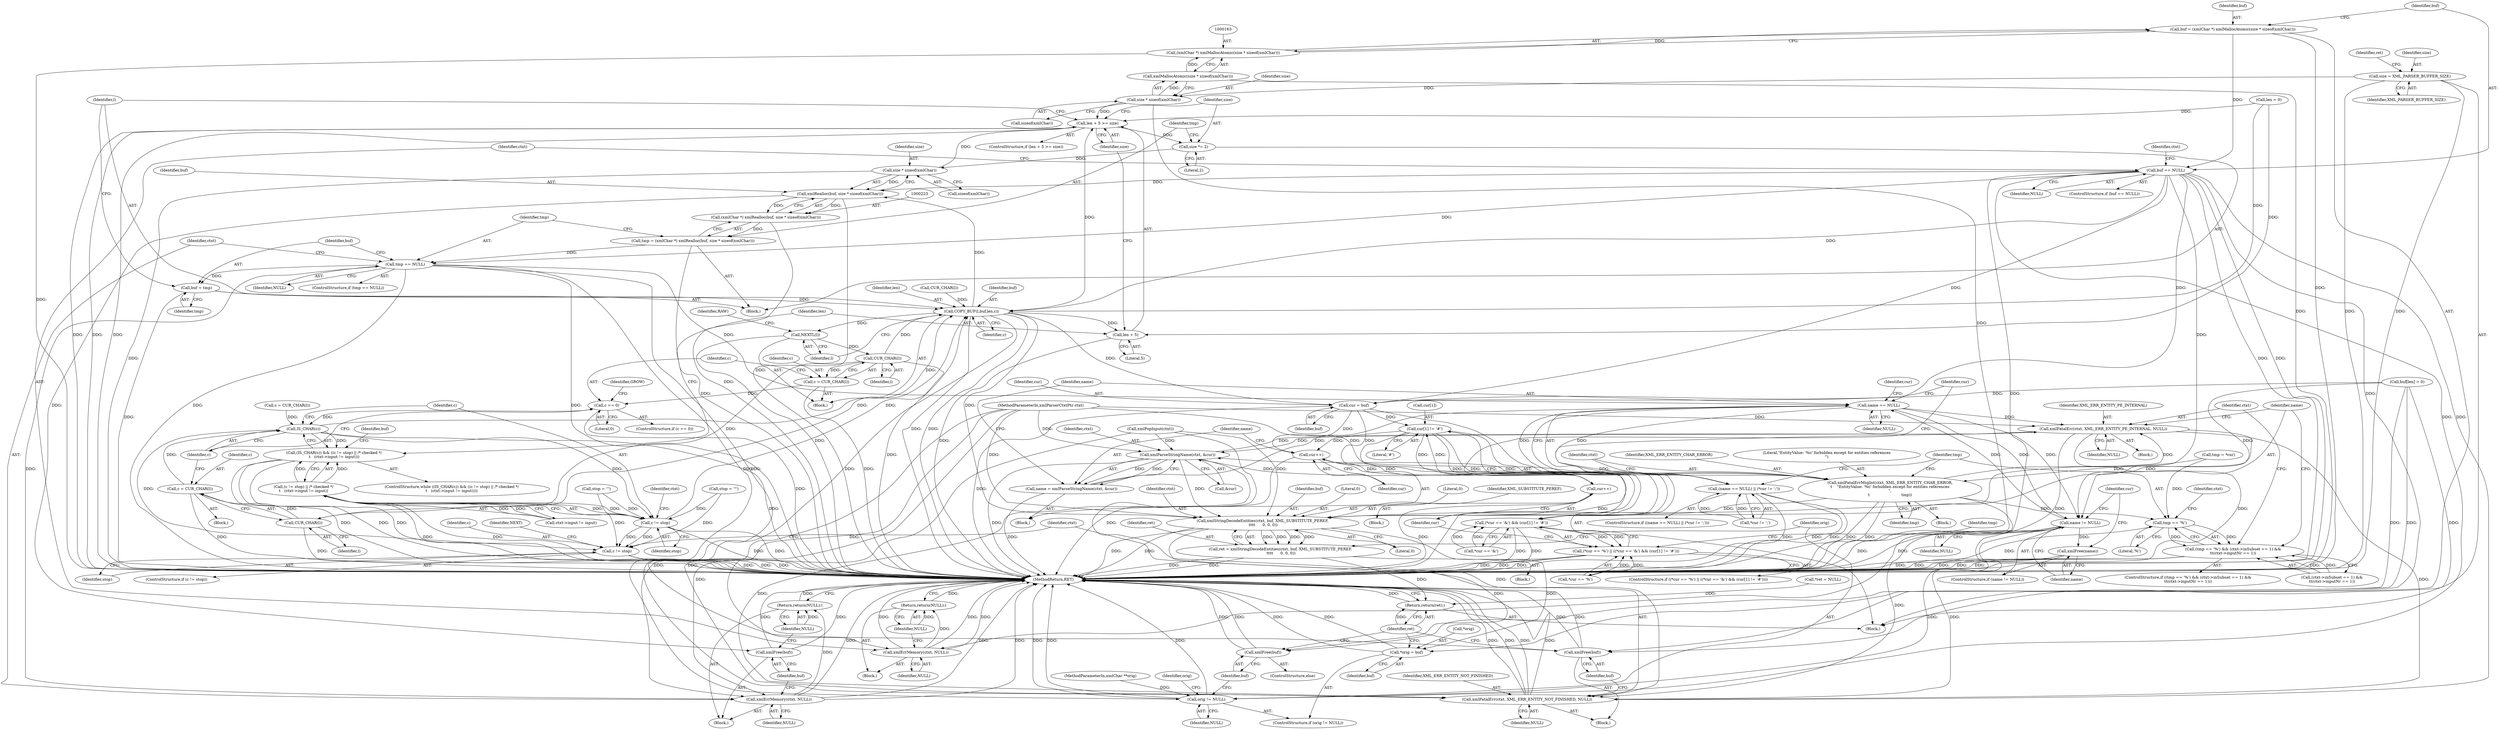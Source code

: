 digraph "1_Chrome_d0947db40187f4708c58e64cbd6013faf9eddeed_20@integer" {
"1000160" [label="(Call,buf = (xmlChar *) xmlMallocAtomic(size * sizeof(xmlChar)))"];
"1000162" [label="(Call,(xmlChar *) xmlMallocAtomic(size * sizeof(xmlChar)))"];
"1000164" [label="(Call,xmlMallocAtomic(size * sizeof(xmlChar)))"];
"1000165" [label="(Call,size * sizeof(xmlChar))"];
"1000122" [label="(Call,size = XML_PARSER_BUFFER_SIZE)"];
"1000170" [label="(Call,buf == NULL)"];
"1000174" [label="(Call,xmlErrMemory(ctxt, NULL))"];
"1000177" [label="(Return,return(NULL);)"];
"1000224" [label="(Call,xmlRealloc(buf, size * sizeof(xmlChar)))"];
"1000222" [label="(Call,(xmlChar *) xmlRealloc(buf, size * sizeof(xmlChar)))"];
"1000220" [label="(Call,tmp = (xmlChar *) xmlRealloc(buf, size * sizeof(xmlChar)))"];
"1000231" [label="(Call,tmp == NULL)"];
"1000235" [label="(Call,xmlErrMemory(ctxt, NULL))"];
"1000240" [label="(Return,return(NULL);)"];
"1000242" [label="(Call,buf = tmp)"];
"1000245" [label="(Call,COPY_BUF(l,buf,len,c))"];
"1000210" [label="(Call,len + 5 >= size)"];
"1000217" [label="(Call,size *= 2)"];
"1000226" [label="(Call,size * sizeof(xmlChar))"];
"1000211" [label="(Call,len + 5)"];
"1000250" [label="(Call,NEXTL(l))"];
"1000267" [label="(Call,CUR_CHAR(l))"];
"1000265" [label="(Call,c = CUR_CHAR(l))"];
"1000270" [label="(Call,c == 0)"];
"1000197" [label="(Call,IS_CHAR(c))"];
"1000196" [label="(Call,(IS_CHAR(c)) && ((c != stop) || /* checked */\n\t   (ctxt->input != input)))"];
"1000200" [label="(Call,c != stop)"];
"1000199" [label="(Call,(c != stop) || /* checked */\n\t   (ctxt->input != input))"];
"1000375" [label="(Call,c != stop)"];
"1000277" [label="(Call,CUR_CHAR(l))"];
"1000275" [label="(Call,c = CUR_CHAR(l))"];
"1000284" [label="(Call,cur = buf)"];
"1000304" [label="(Call,cur[1] != '#')"];
"1000299" [label="(Call,(*cur == '&') && (cur[1] != '#'))"];
"1000294" [label="(Call,(*cur == '%') || ((*cur == '&') && (cur[1] != '#')))"];
"1000316" [label="(Call,cur++)"];
"1000372" [label="(Call,cur++)"];
"1000383" [label="(Call,xmlFree(buf))"];
"1000390" [label="(Call,xmlStringDecodeEntities(ctxt, buf, XML_SUBSTITUTE_PEREF,\n \t\t\t\t      0, 0, 0))"];
"1000388" [label="(Call,ret = xmlStringDecodeEntities(ctxt, buf, XML_SUBSTITUTE_PEREF,\n \t\t\t\t      0, 0, 0))"];
"1000408" [label="(Return,return(ret);)"];
"1000401" [label="(Call,*orig = buf)"];
"1000406" [label="(Call,xmlFree(buf))"];
"1000326" [label="(Call,name == NULL)"];
"1000325" [label="(Call,(name == NULL) || (*cur != ';'))"];
"1000356" [label="(Call,xmlFatalErr(ctxt, XML_ERR_ENTITY_PE_INTERNAL, NULL))"];
"1000320" [label="(Call,xmlParseStringName(ctxt, &cur))"];
"1000318" [label="(Call,name = xmlParseStringName(ctxt, &cur))"];
"1000334" [label="(Call,xmlFatalErrMsgInt(ctxt, XML_ERR_ENTITY_CHAR_ERROR,\n\t    \"EntityValue: '%c' forbidden except for entities references\n\",\n\t                          tmp))"];
"1000341" [label="(Call,tmp == '%')"];
"1000340" [label="(Call,(tmp == '%') && (ctxt->inSubset == 1) &&\n\t\t(ctxt->inputNr == 1))"];
"1000379" [label="(Call,xmlFatalErr(ctxt, XML_ERR_ENTITY_NOT_FINISHED, NULL))"];
"1000361" [label="(Call,name != NULL)"];
"1000364" [label="(Call,xmlFree(name))"];
"1000398" [label="(Call,orig != NULL)"];
"1000238" [label="(Call,xmlFree(buf))"];
"1000408" [label="(Return,return(ret);)"];
"1000231" [label="(Call,tmp == NULL)"];
"1000200" [label="(Call,c != stop)"];
"1000242" [label="(Call,buf = tmp)"];
"1000171" [label="(Identifier,buf)"];
"1000226" [label="(Call,size * sizeof(xmlChar))"];
"1000232" [label="(Identifier,tmp)"];
"1000342" [label="(Identifier,tmp)"];
"1000322" [label="(Call,&cur)"];
"1000327" [label="(Identifier,name)"];
"1000339" [label="(ControlStructure,if ((tmp == '%') && (ctxt->inSubset == 1) &&\n\t\t(ctxt->inputNr == 1)))"];
"1000177" [label="(Return,return(NULL);)"];
"1000362" [label="(Identifier,name)"];
"1000241" [label="(Identifier,NULL)"];
"1000161" [label="(Identifier,buf)"];
"1000262" [label="(Call,xmlPopInput(ctxt))"];
"1000383" [label="(Call,xmlFree(buf))"];
"1000191" [label="(Call,c = CUR_CHAR(l))"];
"1000319" [label="(Identifier,name)"];
"1000331" [label="(Identifier,cur)"];
"1000243" [label="(Identifier,buf)"];
"1000402" [label="(Call,*orig)"];
"1000392" [label="(Identifier,buf)"];
"1000398" [label="(Call,orig != NULL)"];
"1000290" [label="(Identifier,cur)"];
"1000265" [label="(Call,c = CUR_CHAR(l))"];
"1000224" [label="(Call,xmlRealloc(buf, size * sizeof(xmlChar)))"];
"1000270" [label="(Call,c == 0)"];
"1000215" [label="(Block,)"];
"1000269" [label="(ControlStructure,if (c == 0))"];
"1000318" [label="(Call,name = xmlParseStringName(ctxt, &cur))"];
"1000341" [label="(Call,tmp == '%')"];
"1000326" [label="(Call,name == NULL)"];
"1000219" [label="(Literal,2)"];
"1000336" [label="(Identifier,XML_ERR_ENTITY_CHAR_ERROR)"];
"1000247" [label="(Identifier,buf)"];
"1000360" [label="(ControlStructure,if (name != NULL))"];
"1000361" [label="(Call,name != NULL)"];
"1000325" [label="(Call,(name == NULL) || (*cur != ';'))"];
"1000220" [label="(Call,tmp = (xmlChar *) xmlRealloc(buf, size * sizeof(xmlChar)))"];
"1000379" [label="(Call,xmlFatalErr(ctxt, XML_ERR_ENTITY_NOT_FINISHED, NULL))"];
"1000324" [label="(ControlStructure,if ((name == NULL) || (*cur != ';')))"];
"1000285" [label="(Identifier,cur)"];
"1000388" [label="(Call,ret = xmlStringDecodeEntities(ctxt, buf, XML_SUBSTITUTE_PEREF,\n \t\t\t\t      0, 0, 0))"];
"1000376" [label="(Identifier,c)"];
"1000292" [label="(Block,)"];
"1000406" [label="(Call,xmlFree(buf))"];
"1000173" [label="(Block,)"];
"1000284" [label="(Call,cur = buf)"];
"1000212" [label="(Identifier,len)"];
"1000384" [label="(Identifier,buf)"];
"1000274" [label="(Identifier,GROW)"];
"1000195" [label="(ControlStructure,while ((IS_CHAR(c)) && ((c != stop) || /* checked */\n\t   (ctxt->input != input))))"];
"1000309" [label="(Block,)"];
"1000299" [label="(Call,(*cur == '&') && (cur[1] != '#'))"];
"1000130" [label="(Identifier,ret)"];
"1000365" [label="(Identifier,name)"];
"1000279" [label="(Call,buf[len] = 0)"];
"1000222" [label="(Call,(xmlChar *) xmlRealloc(buf, size * sizeof(xmlChar)))"];
"1000405" [label="(ControlStructure,else)"];
"1000213" [label="(Literal,5)"];
"1000227" [label="(Identifier,size)"];
"1000245" [label="(Call,COPY_BUF(l,buf,len,c))"];
"1000377" [label="(Identifier,stop)"];
"1000181" [label="(Identifier,ctxt)"];
"1000399" [label="(Identifier,orig)"];
"1000404" [label="(Identifier,buf)"];
"1000164" [label="(Call,xmlMallocAtomic(size * sizeof(xmlChar)))"];
"1000170" [label="(Call,buf == NULL)"];
"1000246" [label="(Identifier,l)"];
"1000255" [label="(Identifier,RAW)"];
"1000249" [label="(Identifier,c)"];
"1000387" [label="(Identifier,NEXT)"];
"1000201" [label="(Identifier,c)"];
"1000129" [label="(Call,*ret = NULL)"];
"1000123" [label="(Identifier,size)"];
"1000375" [label="(Call,c != stop)"];
"1000389" [label="(Identifier,ret)"];
"1000407" [label="(Identifier,buf)"];
"1000369" [label="(Identifier,cur)"];
"1000110" [label="(MethodParameterIn,xmlParserCtxtPtr ctxt)"];
"1000233" [label="(Identifier,NULL)"];
"1000244" [label="(Identifier,tmp)"];
"1000373" [label="(Identifier,cur)"];
"1000356" [label="(Call,xmlFatalErr(ctxt, XML_ERR_ENTITY_PE_INTERNAL, NULL))"];
"1000308" [label="(Literal,'#')"];
"1000276" [label="(Identifier,c)"];
"1000202" [label="(Identifier,stop)"];
"1000209" [label="(ControlStructure,if (len + 5 >= size))"];
"1000295" [label="(Call,*cur == '%')"];
"1000409" [label="(Identifier,ret)"];
"1000218" [label="(Identifier,size)"];
"1000122" [label="(Call,size = XML_PARSER_BUFFER_SIZE)"];
"1000320" [label="(Call,xmlParseStringName(ctxt, &cur))"];
"1000400" [label="(Identifier,NULL)"];
"1000149" [label="(Call,stop = '\'')"];
"1000210" [label="(Call,len + 5 >= size)"];
"1000172" [label="(Identifier,NULL)"];
"1000112" [label="(Block,)"];
"1000335" [label="(Identifier,ctxt)"];
"1000225" [label="(Identifier,buf)"];
"1000394" [label="(Literal,0)"];
"1000358" [label="(Identifier,XML_ERR_ENTITY_PE_INTERNAL)"];
"1000372" [label="(Call,cur++)"];
"1000304" [label="(Call,cur[1] != '#')"];
"1000266" [label="(Identifier,c)"];
"1000211" [label="(Call,len + 5)"];
"1000338" [label="(Identifier,tmp)"];
"1000380" [label="(Identifier,ctxt)"];
"1000382" [label="(Identifier,NULL)"];
"1000281" [label="(Identifier,buf)"];
"1000329" [label="(Call,*cur != ';')"];
"1000278" [label="(Identifier,l)"];
"1000286" [label="(Identifier,buf)"];
"1000340" [label="(Call,(tmp == '%') && (ctxt->inSubset == 1) &&\n\t\t(ctxt->inputNr == 1))"];
"1000198" [label="(Identifier,c)"];
"1000167" [label="(Call,sizeof(xmlChar))"];
"1000214" [label="(Identifier,size)"];
"1000169" [label="(ControlStructure,if (buf == NULL))"];
"1000178" [label="(Identifier,NULL)"];
"1000239" [label="(Identifier,buf)"];
"1000166" [label="(Identifier,size)"];
"1000305" [label="(Call,cur[1])"];
"1000111" [label="(MethodParameterIn,xmlChar **orig)"];
"1000401" [label="(Call,*orig = buf)"];
"1000378" [label="(Block,)"];
"1000395" [label="(Literal,0)"];
"1000236" [label="(Identifier,ctxt)"];
"1000160" [label="(Call,buf = (xmlChar *) xmlMallocAtomic(size * sizeof(xmlChar)))"];
"1000197" [label="(Call,IS_CHAR(c))"];
"1000250" [label="(Call,NEXTL(l))"];
"1000273" [label="(Block,)"];
"1000199" [label="(Call,(c != stop) || /* checked */\n\t   (ctxt->input != input))"];
"1000364" [label="(Call,xmlFree(name))"];
"1000267" [label="(Call,CUR_CHAR(l))"];
"1000357" [label="(Identifier,ctxt)"];
"1000393" [label="(Identifier,XML_SUBSTITUTE_PEREF)"];
"1000277" [label="(Call,CUR_CHAR(l))"];
"1000396" [label="(Literal,0)"];
"1000347" [label="(Identifier,ctxt)"];
"1000374" [label="(ControlStructure,if (c != stop))"];
"1000141" [label="(Call,stop = '\"')"];
"1000230" [label="(ControlStructure,if (tmp == NULL))"];
"1000410" [label="(MethodReturn,RET)"];
"1000234" [label="(Block,)"];
"1000228" [label="(Call,sizeof(xmlChar))"];
"1000381" [label="(Identifier,XML_ERR_ENTITY_NOT_FINISHED)"];
"1000337" [label="(Literal,\"EntityValue: '%c' forbidden except for entities references\n\")"];
"1000165" [label="(Call,size * sizeof(xmlChar))"];
"1000162" [label="(Call,(xmlChar *) xmlMallocAtomic(size * sizeof(xmlChar)))"];
"1000312" [label="(Call,tmp = *cur)"];
"1000317" [label="(Identifier,cur)"];
"1000205" [label="(Identifier,ctxt)"];
"1000359" [label="(Identifier,NULL)"];
"1000271" [label="(Identifier,c)"];
"1000386" [label="(Block,)"];
"1000176" [label="(Identifier,NULL)"];
"1000124" [label="(Identifier,XML_PARSER_BUFFER_SIZE)"];
"1000344" [label="(Call,(ctxt->inSubset == 1) &&\n\t\t(ctxt->inputNr == 1))"];
"1000235" [label="(Call,xmlErrMemory(ctxt, NULL))"];
"1000174" [label="(Call,xmlErrMemory(ctxt, NULL))"];
"1000240" [label="(Return,return(NULL);)"];
"1000221" [label="(Identifier,tmp)"];
"1000313" [label="(Identifier,tmp)"];
"1000196" [label="(Call,(IS_CHAR(c)) && ((c != stop) || /* checked */\n\t   (ctxt->input != input)))"];
"1000237" [label="(Identifier,NULL)"];
"1000272" [label="(Literal,0)"];
"1000391" [label="(Identifier,ctxt)"];
"1000217" [label="(Call,size *= 2)"];
"1000355" [label="(Block,)"];
"1000175" [label="(Identifier,ctxt)"];
"1000333" [label="(Block,)"];
"1000390" [label="(Call,xmlStringDecodeEntities(ctxt, buf, XML_SUBSTITUTE_PEREF,\n \t\t\t\t      0, 0, 0))"];
"1000238" [label="(Call,xmlFree(buf))"];
"1000300" [label="(Call,*cur == '&')"];
"1000316" [label="(Call,cur++)"];
"1000248" [label="(Identifier,len)"];
"1000193" [label="(Call,CUR_CHAR(l))"];
"1000343" [label="(Literal,'%')"];
"1000293" [label="(ControlStructure,if ((*cur == '%') || ((*cur == '&') && (cur[1] != '#'))))"];
"1000363" [label="(Identifier,NULL)"];
"1000294" [label="(Call,(*cur == '%') || ((*cur == '&') && (cur[1] != '#')))"];
"1000208" [label="(Block,)"];
"1000268" [label="(Identifier,l)"];
"1000275" [label="(Call,c = CUR_CHAR(l))"];
"1000334" [label="(Call,xmlFatalErrMsgInt(ctxt, XML_ERR_ENTITY_CHAR_ERROR,\n\t    \"EntityValue: '%c' forbidden except for entities references\n\",\n\t                          tmp))"];
"1000203" [label="(Call,ctxt->input != input)"];
"1000251" [label="(Identifier,l)"];
"1000397" [label="(ControlStructure,if (orig != NULL))"];
"1000328" [label="(Identifier,NULL)"];
"1000403" [label="(Identifier,orig)"];
"1000321" [label="(Identifier,ctxt)"];
"1000118" [label="(Call,len = 0)"];
"1000160" -> "1000112"  [label="AST: "];
"1000160" -> "1000162"  [label="CFG: "];
"1000161" -> "1000160"  [label="AST: "];
"1000162" -> "1000160"  [label="AST: "];
"1000171" -> "1000160"  [label="CFG: "];
"1000160" -> "1000410"  [label="DDG: "];
"1000162" -> "1000160"  [label="DDG: "];
"1000160" -> "1000170"  [label="DDG: "];
"1000162" -> "1000164"  [label="CFG: "];
"1000163" -> "1000162"  [label="AST: "];
"1000164" -> "1000162"  [label="AST: "];
"1000162" -> "1000410"  [label="DDG: "];
"1000164" -> "1000162"  [label="DDG: "];
"1000164" -> "1000165"  [label="CFG: "];
"1000165" -> "1000164"  [label="AST: "];
"1000164" -> "1000410"  [label="DDG: "];
"1000165" -> "1000164"  [label="DDG: "];
"1000165" -> "1000167"  [label="CFG: "];
"1000166" -> "1000165"  [label="AST: "];
"1000167" -> "1000165"  [label="AST: "];
"1000165" -> "1000410"  [label="DDG: "];
"1000122" -> "1000165"  [label="DDG: "];
"1000165" -> "1000210"  [label="DDG: "];
"1000122" -> "1000112"  [label="AST: "];
"1000122" -> "1000124"  [label="CFG: "];
"1000123" -> "1000122"  [label="AST: "];
"1000124" -> "1000122"  [label="AST: "];
"1000130" -> "1000122"  [label="CFG: "];
"1000122" -> "1000410"  [label="DDG: "];
"1000122" -> "1000410"  [label="DDG: "];
"1000170" -> "1000169"  [label="AST: "];
"1000170" -> "1000172"  [label="CFG: "];
"1000171" -> "1000170"  [label="AST: "];
"1000172" -> "1000170"  [label="AST: "];
"1000175" -> "1000170"  [label="CFG: "];
"1000181" -> "1000170"  [label="CFG: "];
"1000170" -> "1000410"  [label="DDG: "];
"1000170" -> "1000410"  [label="DDG: "];
"1000170" -> "1000174"  [label="DDG: "];
"1000170" -> "1000224"  [label="DDG: "];
"1000170" -> "1000231"  [label="DDG: "];
"1000170" -> "1000245"  [label="DDG: "];
"1000170" -> "1000284"  [label="DDG: "];
"1000170" -> "1000326"  [label="DDG: "];
"1000170" -> "1000379"  [label="DDG: "];
"1000170" -> "1000383"  [label="DDG: "];
"1000170" -> "1000390"  [label="DDG: "];
"1000170" -> "1000398"  [label="DDG: "];
"1000174" -> "1000173"  [label="AST: "];
"1000174" -> "1000176"  [label="CFG: "];
"1000175" -> "1000174"  [label="AST: "];
"1000176" -> "1000174"  [label="AST: "];
"1000178" -> "1000174"  [label="CFG: "];
"1000174" -> "1000410"  [label="DDG: "];
"1000174" -> "1000410"  [label="DDG: "];
"1000174" -> "1000410"  [label="DDG: "];
"1000110" -> "1000174"  [label="DDG: "];
"1000174" -> "1000177"  [label="DDG: "];
"1000177" -> "1000173"  [label="AST: "];
"1000177" -> "1000178"  [label="CFG: "];
"1000178" -> "1000177"  [label="AST: "];
"1000410" -> "1000177"  [label="CFG: "];
"1000177" -> "1000410"  [label="DDG: "];
"1000178" -> "1000177"  [label="DDG: "];
"1000224" -> "1000222"  [label="AST: "];
"1000224" -> "1000226"  [label="CFG: "];
"1000225" -> "1000224"  [label="AST: "];
"1000226" -> "1000224"  [label="AST: "];
"1000222" -> "1000224"  [label="CFG: "];
"1000224" -> "1000410"  [label="DDG: "];
"1000224" -> "1000222"  [label="DDG: "];
"1000224" -> "1000222"  [label="DDG: "];
"1000245" -> "1000224"  [label="DDG: "];
"1000226" -> "1000224"  [label="DDG: "];
"1000224" -> "1000238"  [label="DDG: "];
"1000222" -> "1000220"  [label="AST: "];
"1000223" -> "1000222"  [label="AST: "];
"1000220" -> "1000222"  [label="CFG: "];
"1000222" -> "1000410"  [label="DDG: "];
"1000222" -> "1000220"  [label="DDG: "];
"1000220" -> "1000215"  [label="AST: "];
"1000221" -> "1000220"  [label="AST: "];
"1000232" -> "1000220"  [label="CFG: "];
"1000220" -> "1000410"  [label="DDG: "];
"1000220" -> "1000231"  [label="DDG: "];
"1000231" -> "1000230"  [label="AST: "];
"1000231" -> "1000233"  [label="CFG: "];
"1000232" -> "1000231"  [label="AST: "];
"1000233" -> "1000231"  [label="AST: "];
"1000236" -> "1000231"  [label="CFG: "];
"1000243" -> "1000231"  [label="CFG: "];
"1000231" -> "1000410"  [label="DDG: "];
"1000231" -> "1000410"  [label="DDG: "];
"1000231" -> "1000235"  [label="DDG: "];
"1000231" -> "1000242"  [label="DDG: "];
"1000231" -> "1000326"  [label="DDG: "];
"1000231" -> "1000379"  [label="DDG: "];
"1000231" -> "1000398"  [label="DDG: "];
"1000235" -> "1000234"  [label="AST: "];
"1000235" -> "1000237"  [label="CFG: "];
"1000236" -> "1000235"  [label="AST: "];
"1000237" -> "1000235"  [label="AST: "];
"1000239" -> "1000235"  [label="CFG: "];
"1000235" -> "1000410"  [label="DDG: "];
"1000235" -> "1000410"  [label="DDG: "];
"1000235" -> "1000410"  [label="DDG: "];
"1000262" -> "1000235"  [label="DDG: "];
"1000110" -> "1000235"  [label="DDG: "];
"1000235" -> "1000240"  [label="DDG: "];
"1000240" -> "1000234"  [label="AST: "];
"1000240" -> "1000241"  [label="CFG: "];
"1000241" -> "1000240"  [label="AST: "];
"1000410" -> "1000240"  [label="CFG: "];
"1000240" -> "1000410"  [label="DDG: "];
"1000241" -> "1000240"  [label="DDG: "];
"1000242" -> "1000215"  [label="AST: "];
"1000242" -> "1000244"  [label="CFG: "];
"1000243" -> "1000242"  [label="AST: "];
"1000244" -> "1000242"  [label="AST: "];
"1000246" -> "1000242"  [label="CFG: "];
"1000242" -> "1000410"  [label="DDG: "];
"1000242" -> "1000245"  [label="DDG: "];
"1000245" -> "1000208"  [label="AST: "];
"1000245" -> "1000249"  [label="CFG: "];
"1000246" -> "1000245"  [label="AST: "];
"1000247" -> "1000245"  [label="AST: "];
"1000248" -> "1000245"  [label="AST: "];
"1000249" -> "1000245"  [label="AST: "];
"1000251" -> "1000245"  [label="CFG: "];
"1000245" -> "1000410"  [label="DDG: "];
"1000245" -> "1000410"  [label="DDG: "];
"1000245" -> "1000210"  [label="DDG: "];
"1000245" -> "1000211"  [label="DDG: "];
"1000193" -> "1000245"  [label="DDG: "];
"1000267" -> "1000245"  [label="DDG: "];
"1000277" -> "1000245"  [label="DDG: "];
"1000118" -> "1000245"  [label="DDG: "];
"1000200" -> "1000245"  [label="DDG: "];
"1000197" -> "1000245"  [label="DDG: "];
"1000245" -> "1000250"  [label="DDG: "];
"1000245" -> "1000284"  [label="DDG: "];
"1000245" -> "1000383"  [label="DDG: "];
"1000245" -> "1000390"  [label="DDG: "];
"1000210" -> "1000209"  [label="AST: "];
"1000210" -> "1000214"  [label="CFG: "];
"1000211" -> "1000210"  [label="AST: "];
"1000214" -> "1000210"  [label="AST: "];
"1000218" -> "1000210"  [label="CFG: "];
"1000246" -> "1000210"  [label="CFG: "];
"1000210" -> "1000410"  [label="DDG: "];
"1000210" -> "1000410"  [label="DDG: "];
"1000210" -> "1000410"  [label="DDG: "];
"1000118" -> "1000210"  [label="DDG: "];
"1000226" -> "1000210"  [label="DDG: "];
"1000210" -> "1000217"  [label="DDG: "];
"1000217" -> "1000215"  [label="AST: "];
"1000217" -> "1000219"  [label="CFG: "];
"1000218" -> "1000217"  [label="AST: "];
"1000219" -> "1000217"  [label="AST: "];
"1000221" -> "1000217"  [label="CFG: "];
"1000217" -> "1000226"  [label="DDG: "];
"1000226" -> "1000228"  [label="CFG: "];
"1000227" -> "1000226"  [label="AST: "];
"1000228" -> "1000226"  [label="AST: "];
"1000226" -> "1000410"  [label="DDG: "];
"1000211" -> "1000213"  [label="CFG: "];
"1000212" -> "1000211"  [label="AST: "];
"1000213" -> "1000211"  [label="AST: "];
"1000214" -> "1000211"  [label="CFG: "];
"1000211" -> "1000410"  [label="DDG: "];
"1000118" -> "1000211"  [label="DDG: "];
"1000250" -> "1000208"  [label="AST: "];
"1000250" -> "1000251"  [label="CFG: "];
"1000251" -> "1000250"  [label="AST: "];
"1000255" -> "1000250"  [label="CFG: "];
"1000250" -> "1000410"  [label="DDG: "];
"1000250" -> "1000267"  [label="DDG: "];
"1000267" -> "1000265"  [label="AST: "];
"1000267" -> "1000268"  [label="CFG: "];
"1000268" -> "1000267"  [label="AST: "];
"1000265" -> "1000267"  [label="CFG: "];
"1000267" -> "1000410"  [label="DDG: "];
"1000267" -> "1000265"  [label="DDG: "];
"1000267" -> "1000277"  [label="DDG: "];
"1000265" -> "1000208"  [label="AST: "];
"1000266" -> "1000265"  [label="AST: "];
"1000271" -> "1000265"  [label="CFG: "];
"1000265" -> "1000410"  [label="DDG: "];
"1000265" -> "1000270"  [label="DDG: "];
"1000270" -> "1000269"  [label="AST: "];
"1000270" -> "1000272"  [label="CFG: "];
"1000271" -> "1000270"  [label="AST: "];
"1000272" -> "1000270"  [label="AST: "];
"1000198" -> "1000270"  [label="CFG: "];
"1000274" -> "1000270"  [label="CFG: "];
"1000270" -> "1000410"  [label="DDG: "];
"1000270" -> "1000197"  [label="DDG: "];
"1000197" -> "1000196"  [label="AST: "];
"1000197" -> "1000198"  [label="CFG: "];
"1000198" -> "1000197"  [label="AST: "];
"1000201" -> "1000197"  [label="CFG: "];
"1000196" -> "1000197"  [label="CFG: "];
"1000197" -> "1000410"  [label="DDG: "];
"1000197" -> "1000196"  [label="DDG: "];
"1000275" -> "1000197"  [label="DDG: "];
"1000191" -> "1000197"  [label="DDG: "];
"1000197" -> "1000200"  [label="DDG: "];
"1000197" -> "1000375"  [label="DDG: "];
"1000196" -> "1000195"  [label="AST: "];
"1000196" -> "1000199"  [label="CFG: "];
"1000199" -> "1000196"  [label="AST: "];
"1000212" -> "1000196"  [label="CFG: "];
"1000281" -> "1000196"  [label="CFG: "];
"1000196" -> "1000410"  [label="DDG: "];
"1000196" -> "1000410"  [label="DDG: "];
"1000196" -> "1000410"  [label="DDG: "];
"1000199" -> "1000196"  [label="DDG: "];
"1000199" -> "1000196"  [label="DDG: "];
"1000200" -> "1000199"  [label="AST: "];
"1000200" -> "1000202"  [label="CFG: "];
"1000201" -> "1000200"  [label="AST: "];
"1000202" -> "1000200"  [label="AST: "];
"1000205" -> "1000200"  [label="CFG: "];
"1000199" -> "1000200"  [label="CFG: "];
"1000200" -> "1000410"  [label="DDG: "];
"1000200" -> "1000410"  [label="DDG: "];
"1000200" -> "1000199"  [label="DDG: "];
"1000200" -> "1000199"  [label="DDG: "];
"1000141" -> "1000200"  [label="DDG: "];
"1000149" -> "1000200"  [label="DDG: "];
"1000200" -> "1000375"  [label="DDG: "];
"1000200" -> "1000375"  [label="DDG: "];
"1000199" -> "1000203"  [label="CFG: "];
"1000203" -> "1000199"  [label="AST: "];
"1000199" -> "1000410"  [label="DDG: "];
"1000199" -> "1000410"  [label="DDG: "];
"1000203" -> "1000199"  [label="DDG: "];
"1000203" -> "1000199"  [label="DDG: "];
"1000375" -> "1000374"  [label="AST: "];
"1000375" -> "1000377"  [label="CFG: "];
"1000376" -> "1000375"  [label="AST: "];
"1000377" -> "1000375"  [label="AST: "];
"1000380" -> "1000375"  [label="CFG: "];
"1000387" -> "1000375"  [label="CFG: "];
"1000375" -> "1000410"  [label="DDG: "];
"1000375" -> "1000410"  [label="DDG: "];
"1000375" -> "1000410"  [label="DDG: "];
"1000141" -> "1000375"  [label="DDG: "];
"1000149" -> "1000375"  [label="DDG: "];
"1000277" -> "1000275"  [label="AST: "];
"1000277" -> "1000278"  [label="CFG: "];
"1000278" -> "1000277"  [label="AST: "];
"1000275" -> "1000277"  [label="CFG: "];
"1000277" -> "1000410"  [label="DDG: "];
"1000277" -> "1000275"  [label="DDG: "];
"1000275" -> "1000273"  [label="AST: "];
"1000276" -> "1000275"  [label="AST: "];
"1000198" -> "1000275"  [label="CFG: "];
"1000275" -> "1000410"  [label="DDG: "];
"1000284" -> "1000112"  [label="AST: "];
"1000284" -> "1000286"  [label="CFG: "];
"1000285" -> "1000284"  [label="AST: "];
"1000286" -> "1000284"  [label="AST: "];
"1000290" -> "1000284"  [label="CFG: "];
"1000284" -> "1000410"  [label="DDG: "];
"1000279" -> "1000284"  [label="DDG: "];
"1000284" -> "1000304"  [label="DDG: "];
"1000284" -> "1000316"  [label="DDG: "];
"1000284" -> "1000372"  [label="DDG: "];
"1000304" -> "1000299"  [label="AST: "];
"1000304" -> "1000308"  [label="CFG: "];
"1000305" -> "1000304"  [label="AST: "];
"1000308" -> "1000304"  [label="AST: "];
"1000299" -> "1000304"  [label="CFG: "];
"1000304" -> "1000410"  [label="DDG: "];
"1000304" -> "1000299"  [label="DDG: "];
"1000304" -> "1000299"  [label="DDG: "];
"1000372" -> "1000304"  [label="DDG: "];
"1000304" -> "1000316"  [label="DDG: "];
"1000304" -> "1000372"  [label="DDG: "];
"1000299" -> "1000294"  [label="AST: "];
"1000299" -> "1000300"  [label="CFG: "];
"1000300" -> "1000299"  [label="AST: "];
"1000294" -> "1000299"  [label="CFG: "];
"1000299" -> "1000410"  [label="DDG: "];
"1000299" -> "1000410"  [label="DDG: "];
"1000299" -> "1000294"  [label="DDG: "];
"1000299" -> "1000294"  [label="DDG: "];
"1000300" -> "1000299"  [label="DDG: "];
"1000300" -> "1000299"  [label="DDG: "];
"1000294" -> "1000293"  [label="AST: "];
"1000294" -> "1000295"  [label="CFG: "];
"1000295" -> "1000294"  [label="AST: "];
"1000313" -> "1000294"  [label="CFG: "];
"1000373" -> "1000294"  [label="CFG: "];
"1000294" -> "1000410"  [label="DDG: "];
"1000294" -> "1000410"  [label="DDG: "];
"1000294" -> "1000410"  [label="DDG: "];
"1000295" -> "1000294"  [label="DDG: "];
"1000295" -> "1000294"  [label="DDG: "];
"1000316" -> "1000309"  [label="AST: "];
"1000316" -> "1000317"  [label="CFG: "];
"1000317" -> "1000316"  [label="AST: "];
"1000319" -> "1000316"  [label="CFG: "];
"1000316" -> "1000410"  [label="DDG: "];
"1000372" -> "1000316"  [label="DDG: "];
"1000316" -> "1000372"  [label="DDG: "];
"1000372" -> "1000292"  [label="AST: "];
"1000372" -> "1000373"  [label="CFG: "];
"1000373" -> "1000372"  [label="AST: "];
"1000290" -> "1000372"  [label="CFG: "];
"1000372" -> "1000410"  [label="DDG: "];
"1000383" -> "1000378"  [label="AST: "];
"1000383" -> "1000384"  [label="CFG: "];
"1000384" -> "1000383"  [label="AST: "];
"1000409" -> "1000383"  [label="CFG: "];
"1000383" -> "1000410"  [label="DDG: "];
"1000383" -> "1000410"  [label="DDG: "];
"1000279" -> "1000383"  [label="DDG: "];
"1000390" -> "1000388"  [label="AST: "];
"1000390" -> "1000396"  [label="CFG: "];
"1000391" -> "1000390"  [label="AST: "];
"1000392" -> "1000390"  [label="AST: "];
"1000393" -> "1000390"  [label="AST: "];
"1000394" -> "1000390"  [label="AST: "];
"1000395" -> "1000390"  [label="AST: "];
"1000396" -> "1000390"  [label="AST: "];
"1000388" -> "1000390"  [label="CFG: "];
"1000390" -> "1000410"  [label="DDG: "];
"1000390" -> "1000410"  [label="DDG: "];
"1000390" -> "1000388"  [label="DDG: "];
"1000390" -> "1000388"  [label="DDG: "];
"1000390" -> "1000388"  [label="DDG: "];
"1000390" -> "1000388"  [label="DDG: "];
"1000356" -> "1000390"  [label="DDG: "];
"1000262" -> "1000390"  [label="DDG: "];
"1000320" -> "1000390"  [label="DDG: "];
"1000334" -> "1000390"  [label="DDG: "];
"1000110" -> "1000390"  [label="DDG: "];
"1000279" -> "1000390"  [label="DDG: "];
"1000390" -> "1000401"  [label="DDG: "];
"1000390" -> "1000406"  [label="DDG: "];
"1000388" -> "1000386"  [label="AST: "];
"1000389" -> "1000388"  [label="AST: "];
"1000399" -> "1000388"  [label="CFG: "];
"1000388" -> "1000410"  [label="DDG: "];
"1000388" -> "1000410"  [label="DDG: "];
"1000388" -> "1000408"  [label="DDG: "];
"1000408" -> "1000112"  [label="AST: "];
"1000408" -> "1000409"  [label="CFG: "];
"1000409" -> "1000408"  [label="AST: "];
"1000410" -> "1000408"  [label="CFG: "];
"1000408" -> "1000410"  [label="DDG: "];
"1000409" -> "1000408"  [label="DDG: "];
"1000129" -> "1000408"  [label="DDG: "];
"1000401" -> "1000397"  [label="AST: "];
"1000401" -> "1000404"  [label="CFG: "];
"1000402" -> "1000401"  [label="AST: "];
"1000404" -> "1000401"  [label="AST: "];
"1000409" -> "1000401"  [label="CFG: "];
"1000401" -> "1000410"  [label="DDG: "];
"1000401" -> "1000410"  [label="DDG: "];
"1000279" -> "1000401"  [label="DDG: "];
"1000406" -> "1000405"  [label="AST: "];
"1000406" -> "1000407"  [label="CFG: "];
"1000407" -> "1000406"  [label="AST: "];
"1000409" -> "1000406"  [label="CFG: "];
"1000406" -> "1000410"  [label="DDG: "];
"1000406" -> "1000410"  [label="DDG: "];
"1000279" -> "1000406"  [label="DDG: "];
"1000326" -> "1000325"  [label="AST: "];
"1000326" -> "1000328"  [label="CFG: "];
"1000327" -> "1000326"  [label="AST: "];
"1000328" -> "1000326"  [label="AST: "];
"1000331" -> "1000326"  [label="CFG: "];
"1000325" -> "1000326"  [label="CFG: "];
"1000326" -> "1000325"  [label="DDG: "];
"1000326" -> "1000325"  [label="DDG: "];
"1000318" -> "1000326"  [label="DDG: "];
"1000361" -> "1000326"  [label="DDG: "];
"1000326" -> "1000356"  [label="DDG: "];
"1000326" -> "1000361"  [label="DDG: "];
"1000326" -> "1000361"  [label="DDG: "];
"1000325" -> "1000324"  [label="AST: "];
"1000325" -> "1000329"  [label="CFG: "];
"1000329" -> "1000325"  [label="AST: "];
"1000335" -> "1000325"  [label="CFG: "];
"1000342" -> "1000325"  [label="CFG: "];
"1000325" -> "1000410"  [label="DDG: "];
"1000325" -> "1000410"  [label="DDG: "];
"1000325" -> "1000410"  [label="DDG: "];
"1000329" -> "1000325"  [label="DDG: "];
"1000329" -> "1000325"  [label="DDG: "];
"1000356" -> "1000355"  [label="AST: "];
"1000356" -> "1000359"  [label="CFG: "];
"1000357" -> "1000356"  [label="AST: "];
"1000358" -> "1000356"  [label="AST: "];
"1000359" -> "1000356"  [label="AST: "];
"1000362" -> "1000356"  [label="CFG: "];
"1000356" -> "1000410"  [label="DDG: "];
"1000356" -> "1000410"  [label="DDG: "];
"1000356" -> "1000320"  [label="DDG: "];
"1000320" -> "1000356"  [label="DDG: "];
"1000334" -> "1000356"  [label="DDG: "];
"1000110" -> "1000356"  [label="DDG: "];
"1000356" -> "1000361"  [label="DDG: "];
"1000356" -> "1000379"  [label="DDG: "];
"1000320" -> "1000318"  [label="AST: "];
"1000320" -> "1000322"  [label="CFG: "];
"1000321" -> "1000320"  [label="AST: "];
"1000322" -> "1000320"  [label="AST: "];
"1000318" -> "1000320"  [label="CFG: "];
"1000320" -> "1000410"  [label="DDG: "];
"1000320" -> "1000318"  [label="DDG: "];
"1000320" -> "1000318"  [label="DDG: "];
"1000262" -> "1000320"  [label="DDG: "];
"1000334" -> "1000320"  [label="DDG: "];
"1000110" -> "1000320"  [label="DDG: "];
"1000320" -> "1000334"  [label="DDG: "];
"1000320" -> "1000379"  [label="DDG: "];
"1000318" -> "1000309"  [label="AST: "];
"1000319" -> "1000318"  [label="AST: "];
"1000327" -> "1000318"  [label="CFG: "];
"1000318" -> "1000410"  [label="DDG: "];
"1000334" -> "1000333"  [label="AST: "];
"1000334" -> "1000338"  [label="CFG: "];
"1000335" -> "1000334"  [label="AST: "];
"1000336" -> "1000334"  [label="AST: "];
"1000337" -> "1000334"  [label="AST: "];
"1000338" -> "1000334"  [label="AST: "];
"1000342" -> "1000334"  [label="CFG: "];
"1000334" -> "1000410"  [label="DDG: "];
"1000334" -> "1000410"  [label="DDG: "];
"1000110" -> "1000334"  [label="DDG: "];
"1000312" -> "1000334"  [label="DDG: "];
"1000334" -> "1000341"  [label="DDG: "];
"1000334" -> "1000379"  [label="DDG: "];
"1000341" -> "1000340"  [label="AST: "];
"1000341" -> "1000343"  [label="CFG: "];
"1000342" -> "1000341"  [label="AST: "];
"1000343" -> "1000341"  [label="AST: "];
"1000347" -> "1000341"  [label="CFG: "];
"1000340" -> "1000341"  [label="CFG: "];
"1000341" -> "1000410"  [label="DDG: "];
"1000341" -> "1000340"  [label="DDG: "];
"1000341" -> "1000340"  [label="DDG: "];
"1000312" -> "1000341"  [label="DDG: "];
"1000340" -> "1000339"  [label="AST: "];
"1000340" -> "1000344"  [label="CFG: "];
"1000344" -> "1000340"  [label="AST: "];
"1000357" -> "1000340"  [label="CFG: "];
"1000362" -> "1000340"  [label="CFG: "];
"1000340" -> "1000410"  [label="DDG: "];
"1000340" -> "1000410"  [label="DDG: "];
"1000340" -> "1000410"  [label="DDG: "];
"1000344" -> "1000340"  [label="DDG: "];
"1000344" -> "1000340"  [label="DDG: "];
"1000379" -> "1000378"  [label="AST: "];
"1000379" -> "1000382"  [label="CFG: "];
"1000380" -> "1000379"  [label="AST: "];
"1000381" -> "1000379"  [label="AST: "];
"1000382" -> "1000379"  [label="AST: "];
"1000384" -> "1000379"  [label="CFG: "];
"1000379" -> "1000410"  [label="DDG: "];
"1000379" -> "1000410"  [label="DDG: "];
"1000379" -> "1000410"  [label="DDG: "];
"1000379" -> "1000410"  [label="DDG: "];
"1000262" -> "1000379"  [label="DDG: "];
"1000110" -> "1000379"  [label="DDG: "];
"1000361" -> "1000379"  [label="DDG: "];
"1000361" -> "1000360"  [label="AST: "];
"1000361" -> "1000363"  [label="CFG: "];
"1000362" -> "1000361"  [label="AST: "];
"1000363" -> "1000361"  [label="AST: "];
"1000365" -> "1000361"  [label="CFG: "];
"1000369" -> "1000361"  [label="CFG: "];
"1000361" -> "1000410"  [label="DDG: "];
"1000361" -> "1000410"  [label="DDG: "];
"1000361" -> "1000364"  [label="DDG: "];
"1000361" -> "1000398"  [label="DDG: "];
"1000364" -> "1000360"  [label="AST: "];
"1000364" -> "1000365"  [label="CFG: "];
"1000365" -> "1000364"  [label="AST: "];
"1000369" -> "1000364"  [label="CFG: "];
"1000364" -> "1000410"  [label="DDG: "];
"1000364" -> "1000410"  [label="DDG: "];
"1000398" -> "1000397"  [label="AST: "];
"1000398" -> "1000400"  [label="CFG: "];
"1000399" -> "1000398"  [label="AST: "];
"1000400" -> "1000398"  [label="AST: "];
"1000403" -> "1000398"  [label="CFG: "];
"1000407" -> "1000398"  [label="CFG: "];
"1000398" -> "1000410"  [label="DDG: "];
"1000398" -> "1000410"  [label="DDG: "];
"1000398" -> "1000410"  [label="DDG: "];
"1000111" -> "1000398"  [label="DDG: "];
"1000238" -> "1000234"  [label="AST: "];
"1000238" -> "1000239"  [label="CFG: "];
"1000239" -> "1000238"  [label="AST: "];
"1000241" -> "1000238"  [label="CFG: "];
"1000238" -> "1000410"  [label="DDG: "];
"1000238" -> "1000410"  [label="DDG: "];
}
